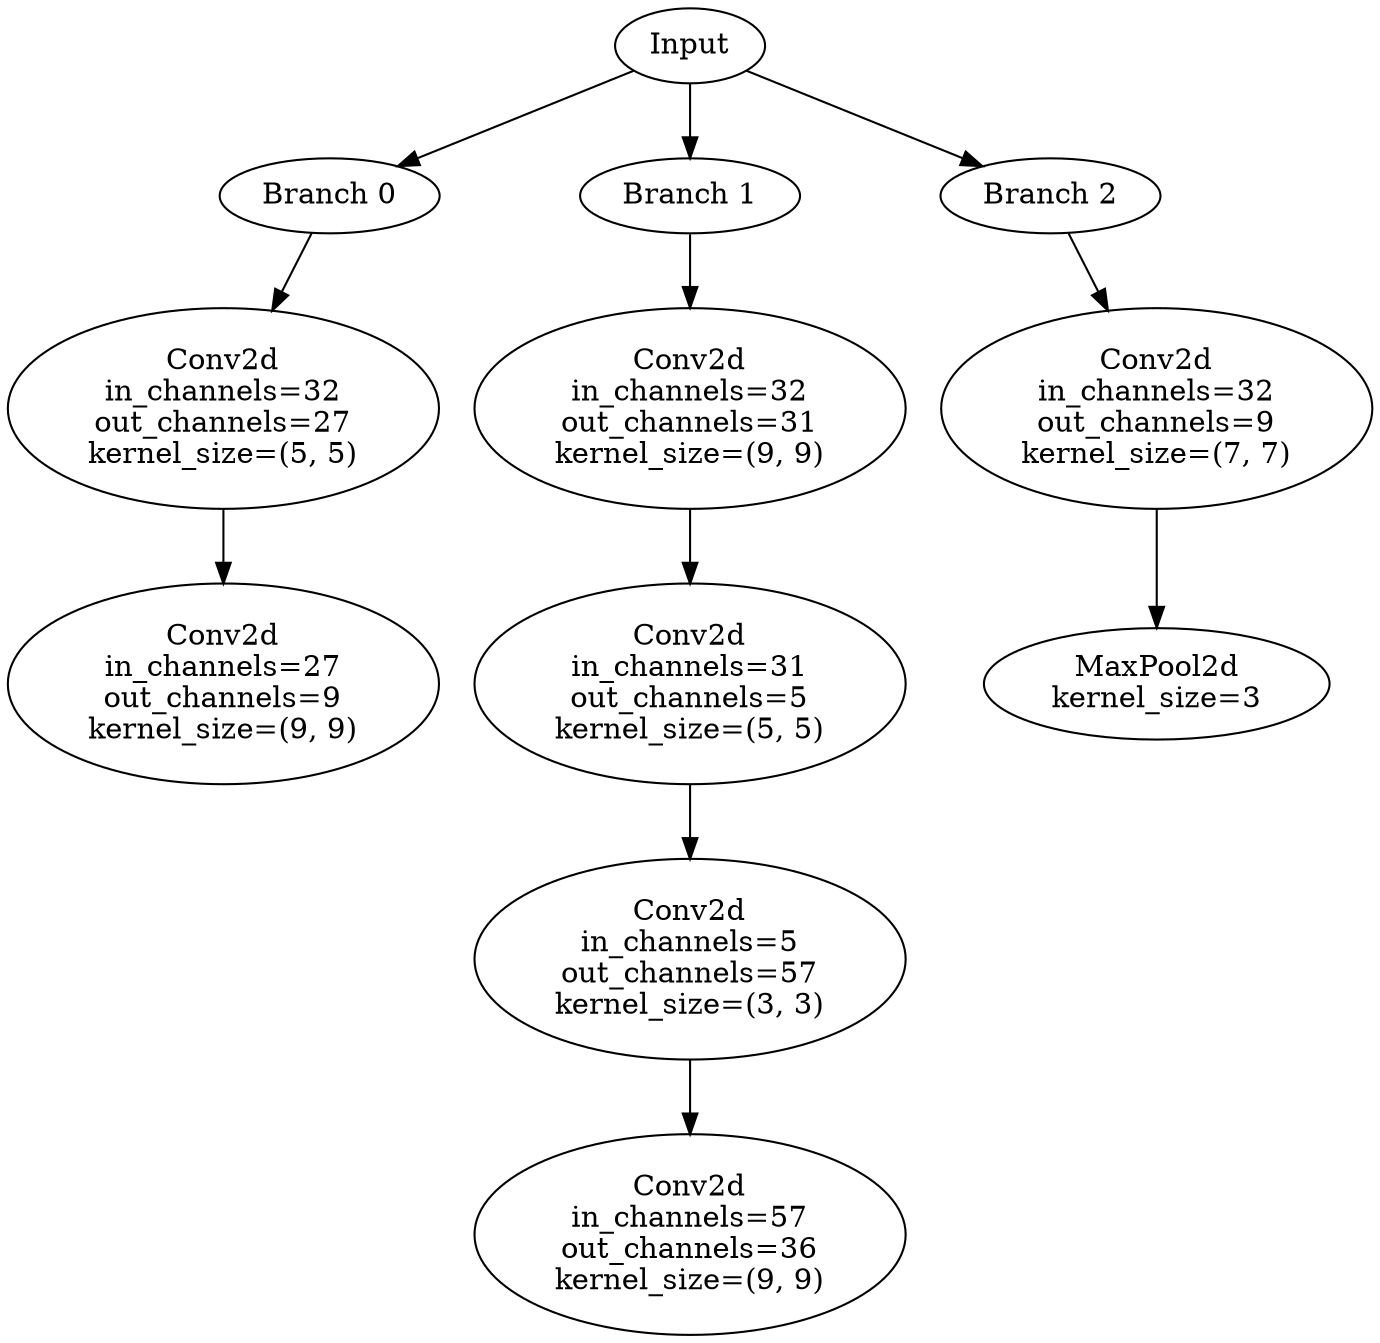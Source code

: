 // Inception Module - Coral 11
digraph {
	Input [label=Input]
	Branch_0 [label="Branch 0"]
	Input -> Branch_0
	Branch_0_Layer_0 [label="Conv2d
in_channels=32
out_channels=27
kernel_size=(5, 5)"]
	Branch_0 -> Branch_0_Layer_0
	Branch_0_Layer_1 [label="Conv2d
in_channels=27
out_channels=9
kernel_size=(9, 9)"]
	Branch_0_Layer_0 -> Branch_0_Layer_1
	Branch_1 [label="Branch 1"]
	Input -> Branch_1
	Branch_1_Layer_0 [label="Conv2d
in_channels=32
out_channels=31
kernel_size=(9, 9)"]
	Branch_1 -> Branch_1_Layer_0
	Branch_1_Layer_1 [label="Conv2d
in_channels=31
out_channels=5
kernel_size=(5, 5)"]
	Branch_1_Layer_0 -> Branch_1_Layer_1
	Branch_1_Layer_2 [label="Conv2d
in_channels=5
out_channels=57
kernel_size=(3, 3)"]
	Branch_1_Layer_1 -> Branch_1_Layer_2
	Branch_1_Layer_3 [label="Conv2d
in_channels=57
out_channels=36
kernel_size=(9, 9)"]
	Branch_1_Layer_2 -> Branch_1_Layer_3
	Branch_2 [label="Branch 2"]
	Input -> Branch_2
	Branch_2_Layer_0 [label="Conv2d
in_channels=32
out_channels=9
kernel_size=(7, 7)"]
	Branch_2 -> Branch_2_Layer_0
	Branch_2_Layer_1 [label="MaxPool2d
kernel_size=3"]
	Branch_2_Layer_0 -> Branch_2_Layer_1
}
